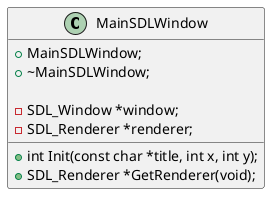 @startuml
class MainSDLWindow{
    +MainSDLWindow;
    +~MainSDLWindow;
    +int Init(const char *title, int x, int y);
    +SDL_Renderer *GetRenderer(void);

    -SDL_Window *window;
    -SDL_Renderer *renderer;
}
@enduml